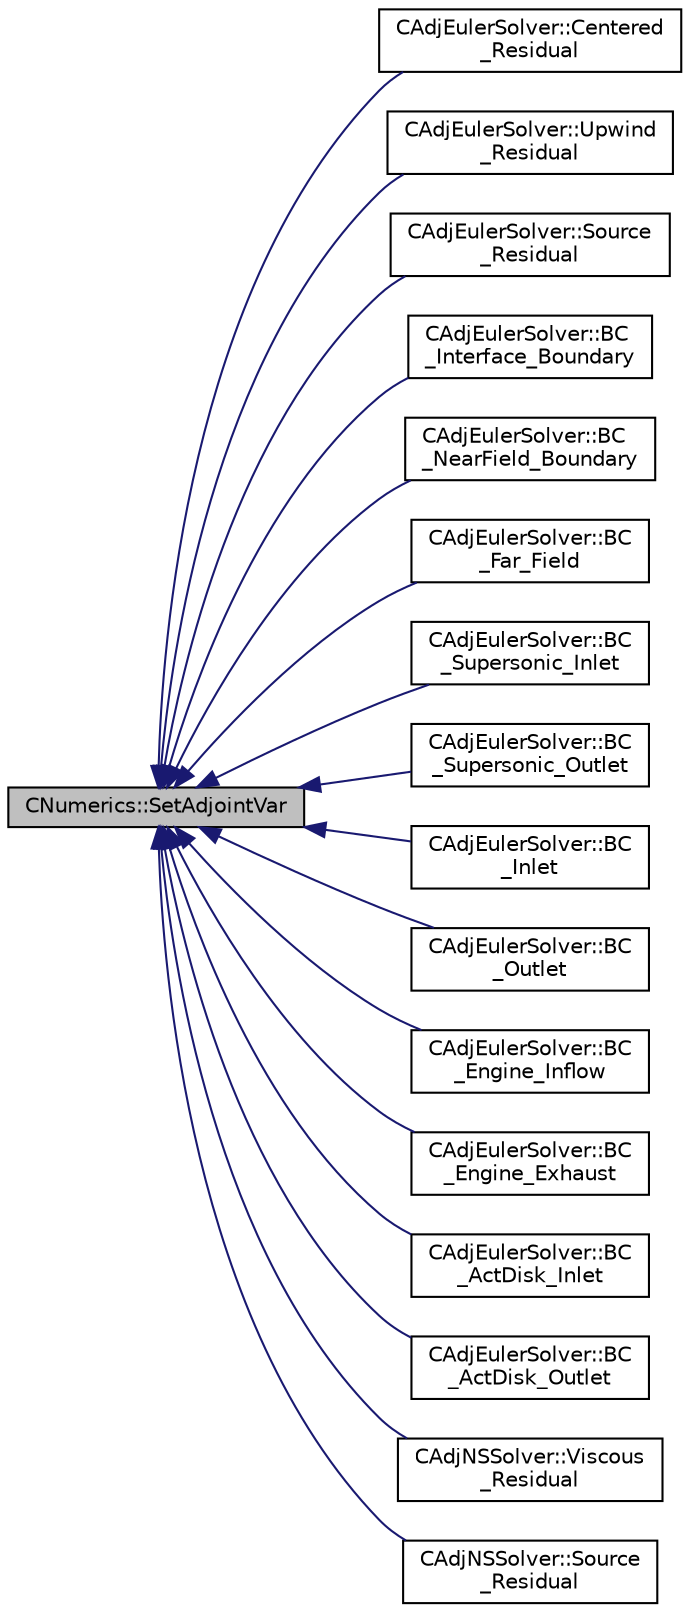 digraph "CNumerics::SetAdjointVar"
{
  edge [fontname="Helvetica",fontsize="10",labelfontname="Helvetica",labelfontsize="10"];
  node [fontname="Helvetica",fontsize="10",shape=record];
  rankdir="LR";
  Node333 [label="CNumerics::SetAdjointVar",height=0.2,width=0.4,color="black", fillcolor="grey75", style="filled", fontcolor="black"];
  Node333 -> Node334 [dir="back",color="midnightblue",fontsize="10",style="solid",fontname="Helvetica"];
  Node334 [label="CAdjEulerSolver::Centered\l_Residual",height=0.2,width=0.4,color="black", fillcolor="white", style="filled",URL="$class_c_adj_euler_solver.html#ac56fe0a4cf0b8df7730fab2eea3344ff",tooltip="Compute the spatial integration using a centered scheme for the adjoint equations. "];
  Node333 -> Node335 [dir="back",color="midnightblue",fontsize="10",style="solid",fontname="Helvetica"];
  Node335 [label="CAdjEulerSolver::Upwind\l_Residual",height=0.2,width=0.4,color="black", fillcolor="white", style="filled",URL="$class_c_adj_euler_solver.html#adb4102935a0144846d17a35a62769c09",tooltip="Compute the spatial integration using a upwind scheme. "];
  Node333 -> Node336 [dir="back",color="midnightblue",fontsize="10",style="solid",fontname="Helvetica"];
  Node336 [label="CAdjEulerSolver::Source\l_Residual",height=0.2,width=0.4,color="black", fillcolor="white", style="filled",URL="$class_c_adj_euler_solver.html#a7f84ce73b97f6944598308b63ac3c7b1",tooltip="Source term integration. "];
  Node333 -> Node337 [dir="back",color="midnightblue",fontsize="10",style="solid",fontname="Helvetica"];
  Node337 [label="CAdjEulerSolver::BC\l_Interface_Boundary",height=0.2,width=0.4,color="black", fillcolor="white", style="filled",URL="$class_c_adj_euler_solver.html#ac54c28f4bac73bebccd34906b727d65d",tooltip="Impose the interface boundary condition using the residual. "];
  Node333 -> Node338 [dir="back",color="midnightblue",fontsize="10",style="solid",fontname="Helvetica"];
  Node338 [label="CAdjEulerSolver::BC\l_NearField_Boundary",height=0.2,width=0.4,color="black", fillcolor="white", style="filled",URL="$class_c_adj_euler_solver.html#a6c1c40af267be8a86c468da9f997a22e",tooltip="Impose the near-field boundary condition using the residual. "];
  Node333 -> Node339 [dir="back",color="midnightblue",fontsize="10",style="solid",fontname="Helvetica"];
  Node339 [label="CAdjEulerSolver::BC\l_Far_Field",height=0.2,width=0.4,color="black", fillcolor="white", style="filled",URL="$class_c_adj_euler_solver.html#a67685dedf5d4651cb25fbf3fc0440d24",tooltip="Impose the boundary condition to the far field using characteristics. "];
  Node333 -> Node340 [dir="back",color="midnightblue",fontsize="10",style="solid",fontname="Helvetica"];
  Node340 [label="CAdjEulerSolver::BC\l_Supersonic_Inlet",height=0.2,width=0.4,color="black", fillcolor="white", style="filled",URL="$class_c_adj_euler_solver.html#ab5c6ba919fde8e3e473f485bb06b2e9c",tooltip="Impose the supersonic inlet boundary condition. "];
  Node333 -> Node341 [dir="back",color="midnightblue",fontsize="10",style="solid",fontname="Helvetica"];
  Node341 [label="CAdjEulerSolver::BC\l_Supersonic_Outlet",height=0.2,width=0.4,color="black", fillcolor="white", style="filled",URL="$class_c_adj_euler_solver.html#a58543ab410a218129586869573316437",tooltip="Impose the supersonic outlet boundary condition. "];
  Node333 -> Node342 [dir="back",color="midnightblue",fontsize="10",style="solid",fontname="Helvetica"];
  Node342 [label="CAdjEulerSolver::BC\l_Inlet",height=0.2,width=0.4,color="black", fillcolor="white", style="filled",URL="$class_c_adj_euler_solver.html#a29398c2203511586508ff9d43e894e41",tooltip="Impose the inlet boundary condition. "];
  Node333 -> Node343 [dir="back",color="midnightblue",fontsize="10",style="solid",fontname="Helvetica"];
  Node343 [label="CAdjEulerSolver::BC\l_Outlet",height=0.2,width=0.4,color="black", fillcolor="white", style="filled",URL="$class_c_adj_euler_solver.html#a0b3408be5adebd52b79bd3c5227cbe9d",tooltip="Impose the outlet boundary condition. "];
  Node333 -> Node344 [dir="back",color="midnightblue",fontsize="10",style="solid",fontname="Helvetica"];
  Node344 [label="CAdjEulerSolver::BC\l_Engine_Inflow",height=0.2,width=0.4,color="black", fillcolor="white", style="filled",URL="$class_c_adj_euler_solver.html#a395d57c7acf725dada7e915365531a55",tooltip="Impose the engine inflow adjoint boundary condition. "];
  Node333 -> Node345 [dir="back",color="midnightblue",fontsize="10",style="solid",fontname="Helvetica"];
  Node345 [label="CAdjEulerSolver::BC\l_Engine_Exhaust",height=0.2,width=0.4,color="black", fillcolor="white", style="filled",URL="$class_c_adj_euler_solver.html#a849edf613e9c9756e59648dad6cb102e",tooltip="Impose the engine exhaust boundary condition. "];
  Node333 -> Node346 [dir="back",color="midnightblue",fontsize="10",style="solid",fontname="Helvetica"];
  Node346 [label="CAdjEulerSolver::BC\l_ActDisk_Inlet",height=0.2,width=0.4,color="black", fillcolor="white", style="filled",URL="$class_c_adj_euler_solver.html#ad0f40712ed34d6f42813fbb82540e851",tooltip="Impose an actuator disk inlet boundary condition. "];
  Node333 -> Node347 [dir="back",color="midnightblue",fontsize="10",style="solid",fontname="Helvetica"];
  Node347 [label="CAdjEulerSolver::BC\l_ActDisk_Outlet",height=0.2,width=0.4,color="black", fillcolor="white", style="filled",URL="$class_c_adj_euler_solver.html#a7a751b3b46dbed8e213bb7090633807d",tooltip="Impose an actuator disk outlet boundary condition. "];
  Node333 -> Node348 [dir="back",color="midnightblue",fontsize="10",style="solid",fontname="Helvetica"];
  Node348 [label="CAdjNSSolver::Viscous\l_Residual",height=0.2,width=0.4,color="black", fillcolor="white", style="filled",URL="$class_c_adj_n_s_solver.html#a8f0a8d26c8b3df3f9dbbbf7c98a6a18e",tooltip="Compute the viscous residuals for the adjoint equation. "];
  Node333 -> Node349 [dir="back",color="midnightblue",fontsize="10",style="solid",fontname="Helvetica"];
  Node349 [label="CAdjNSSolver::Source\l_Residual",height=0.2,width=0.4,color="black", fillcolor="white", style="filled",URL="$class_c_adj_n_s_solver.html#af2cb5ceadb98384f7504b6f7c6e6840c",tooltip="Source term computation. "];
}
